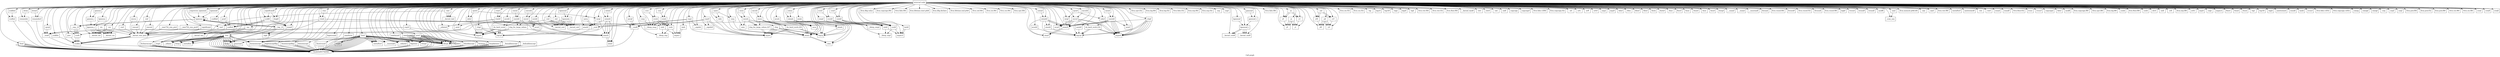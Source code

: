 digraph "Call graph" {
	label="Call graph";

	Node0x80579d530 [shape=record,label="{external node}"];
	Node0x80579d530 -> Node0x80579d5c0;
	Node0x80579d530 -> Node0x80579d680;
	Node0x80579d530 -> Node0x80579d6e0;
	Node0x80579d530 -> Node0x80579d740;
	Node0x80579d530 -> Node0x80579d7a0;
	Node0x80579d530 -> Node0x80579d8c0;
	Node0x80579d530 -> Node0x80579d920;
	Node0x80579d530 -> Node0x80579d860;
	Node0x80579d530 -> Node0x80579d980;
	Node0x80579d530 -> Node0x80579d9e0;
	Node0x80579d530 -> Node0x80579da40;
	Node0x80579d530 -> Node0x80579daa0;
	Node0x80579d530 -> Node0x80579db00;
	Node0x80579d530 -> Node0x80579db60;
	Node0x80579d530 -> Node0x80579dbc0;
	Node0x80579d530 -> Node0x80579dc20;
	Node0x80579d530 -> Node0x80579dc80;
	Node0x80579d530 -> Node0x80579dce0;
	Node0x80579d530 -> Node0x80579dda0;
	Node0x80579d530 -> Node0x80579de00;
	Node0x80579d530 -> Node0x80579dec0;
	Node0x80579d530 -> Node0x80579df20;
	Node0x80579d530 -> Node0x80579df80;
	Node0x80579d530 -> Node0x80579dfe0;
	Node0x80579d530 -> Node0x80579e040;
	Node0x80579d530 -> Node0x80579e100;
	Node0x80579d530 -> Node0x80579e1c0;
	Node0x80579d530 -> Node0x80579e220;
	Node0x80579d530 -> Node0x80579e280;
	Node0x80579d530 -> Node0x80579e3a0;
	Node0x80579d530 -> Node0x80579e400;
	Node0x80579d530 -> Node0x80579e520;
	Node0x80579d530 -> Node0x80579e580;
	Node0x80579d530 -> Node0x80579e5e0;
	Node0x80579d530 -> Node0x80579e640;
	Node0x80579d530 -> Node0x80579e6a0;
	Node0x80579d530 -> Node0x80579e760;
	Node0x80579d530 -> Node0x80579e7c0;
	Node0x80579d530 -> Node0x80579e880;
	Node0x80579d530 -> Node0x80579e8e0;
	Node0x80579d530 -> Node0x80579e940;
	Node0x80579d530 -> Node0x80579e9a0;
	Node0x80579d530 -> Node0x80579ea00;
	Node0x80579d530 -> Node0x80579ea60;
	Node0x80579d530 -> Node0x80579eac0;
	Node0x80579d530 -> Node0x80579eb20;
	Node0x80579d530 -> Node0x80579eb80;
	Node0x80579d530 -> Node0x80579ebe0;
	Node0x80579d530 -> Node0x80579ec40;
	Node0x80579d530 -> Node0x80579eca0;
	Node0x80579d530 -> Node0x80579ed00;
	Node0x80579d530 -> Node0x80579ed60;
	Node0x80579d530 -> Node0x80579edc0;
	Node0x80579d530 -> Node0x80579ee20;
	Node0x80579d530 -> Node0x80579ee80;
	Node0x80579d530 -> Node0x80579eee0;
	Node0x80579d530 -> Node0x80579e700;
	Node0x80579d530 -> Node0x8057a5000;
	Node0x80579d530 -> Node0x80579e820;
	Node0x80579d530 -> Node0x8057a5120;
	Node0x80579d530 -> Node0x8057a5180;
	Node0x80579d530 -> Node0x8057a51e0;
	Node0x80579d530 -> Node0x8057a5240;
	Node0x80579d530 -> Node0x8057a52a0;
	Node0x80579d530 -> Node0x8057a5300;
	Node0x80579d530 -> Node0x8057a5360;
	Node0x80579d530 -> Node0x8057a53c0;
	Node0x80579d530 -> Node0x8057a5420;
	Node0x80579d530 -> Node0x8057a5480;
	Node0x80579d530 -> Node0x8057a54e0;
	Node0x80579d530 -> Node0x8057a55a0;
	Node0x80579d530 -> Node0x80579d620;
	Node0x80579d530 -> Node0x8057a5600;
	Node0x80579d530 -> Node0x8057a5660;
	Node0x80579d530 -> Node0x8057a56c0;
	Node0x80579d530 -> Node0x8057a5720;
	Node0x80579d530 -> Node0x8057a5780;
	Node0x80579d530 -> Node0x8057a57e0;
	Node0x80579d530 -> Node0x8057a5840;
	Node0x80579d530 -> Node0x8057a58a0;
	Node0x80579d530 -> Node0x8057a5900;
	Node0x80579d530 -> Node0x8057a5960;
	Node0x80579d530 -> Node0x8057a59c0;
	Node0x80579d530 -> Node0x8057a5a20;
	Node0x80579d530 -> Node0x8057a5a80;
	Node0x80579d530 -> Node0x8057a5ae0;
	Node0x80579d530 -> Node0x8057a5b40;
	Node0x80579d530 -> Node0x8057a5ba0;
	Node0x80579d530 -> Node0x8057a5c00;
	Node0x80579d530 -> Node0x8057a5c60;
	Node0x80579d530 -> Node0x8057a5cc0;
	Node0x80579d530 -> Node0x8057a5d20;
	Node0x80579d530 -> Node0x80579efa0;
	Node0x80579d530 -> Node0x8057a50c0;
	Node0x80579d530 -> Node0x80579e340;
	Node0x80579d530 -> Node0x8057a5d80;
	Node0x80579d530 -> Node0x80579e4c0;
	Node0x80579d530 -> Node0x8057a5de0;
	Node0x80579d530 -> Node0x8057a5540;
	Node0x80579d530 -> Node0x8057a5e40;
	Node0x80579d530 -> Node0x80579ef40;
	Node0x80579d530 -> Node0x8057a5060;
	Node0x80579d530 -> Node0x8057a5ea0;
	Node0x80579d530 -> Node0x8057a5f00;
	Node0x80579d530 -> Node0x8057a5f60;
	Node0x80579d530 -> Node0x8057a5fc0;
	Node0x80579d530 -> Node0x80579e0a0;
	Node0x80579d530 -> Node0x80579e160;
	Node0x80579d530 -> Node0x8057a6020;
	Node0x80579d530 -> Node0x8057a6080;
	Node0x80579d530 -> Node0x8057a60e0;
	Node0x80579d530 -> Node0x8057a61a0;
	Node0x80579d530 -> Node0x8057a6200;
	Node0x80579d530 -> Node0x8057a6260;
	Node0x80579d530 -> Node0x8057a62c0;
	Node0x80579d530 -> Node0x8057a6320;
	Node0x80579d530 -> Node0x8057a6380;
	Node0x80579d530 -> Node0x8057a63e0;
	Node0x80579d530 -> Node0x8057a6440;
	Node0x80579d530 -> Node0x8057a64a0;
	Node0x80579d530 -> Node0x8057a6500;
	Node0x80579d530 -> Node0x8057a6560;
	Node0x80579d530 -> Node0x8057a65c0;
	Node0x80579d530 -> Node0x8057a6680;
	Node0x80579d530 -> Node0x8057a66e0;
	Node0x80579d530 -> Node0x8057a6740;
	Node0x80579d530 -> Node0x8057a6800;
	Node0x80579d530 -> Node0x8057a6860;
	Node0x80579d530 -> Node0x8057a68c0;
	Node0x80579d530 -> Node0x8057a6920;
	Node0x80579d530 -> Node0x8057a6980;
	Node0x80579d530 -> Node0x8057a69e0;
	Node0x80579d530 -> Node0x8057a6a40;
	Node0x80579d530 -> Node0x80579e2e0;
	Node0x80579d530 -> Node0x80579e460;
	Node0x80579d530 -> Node0x8057a6aa0;
	Node0x80579d530 -> Node0x8057a6b00;
	Node0x80579d530 -> Node0x8057a6b60;
	Node0x80579d530 -> Node0x8057a6bc0;
	Node0x80579d530 -> Node0x8057a6c20;
	Node0x80579d530 -> Node0x8057a6c80;
	Node0x80579d530 -> Node0x8057a6ce0;
	Node0x80579d530 -> Node0x8057a6d40;
	Node0x80579d530 -> Node0x8057a6da0;
	Node0x80579d530 -> Node0x8057a6fe0;
	Node0x80579d530 -> Node0x8057a7040;
	Node0x80579d530 -> Node0x8057a70a0;
	Node0x80579d530 -> Node0x8057a7100;
	Node0x80579d530 -> Node0x8057a7160;
	Node0x80579d530 -> Node0x8057a6e60;
	Node0x80579d530 -> Node0x8057a71c0;
	Node0x80579d530 -> Node0x8057a6f80;
	Node0x80579d530 -> Node0x8057a7220;
	Node0x80579d530 -> Node0x8057a7280;
	Node0x80579d530 -> Node0x8057a6e00;
	Node0x80579d530 -> Node0x8057a72e0;
	Node0x80579d530 -> Node0x8057a7340;
	Node0x80579d530 -> Node0x8057a73a0;
	Node0x80579d530 -> Node0x8057a7400;
	Node0x80579d530 -> Node0x8057a6ec0;
	Node0x80579d530 -> Node0x8057a7460;
	Node0x80579d530 -> Node0x8057a74c0;
	Node0x80579d530 -> Node0x8057a7520;
	Node0x80579d530 -> Node0x8057a7580;
	Node0x80579d530 -> Node0x8057a75e0;
	Node0x80579d530 -> Node0x8057a7640;
	Node0x80579d530 -> Node0x8057a76a0;
	Node0x80579d530 -> Node0x8057a7700;
	Node0x80579d530 -> Node0x80579dd40;
	Node0x80579d530 -> Node0x80579de60;
	Node0x80579d530 -> Node0x80579d800;
	Node0x80579d530 -> Node0x8057a7760;
	Node0x80579d530 -> Node0x8057a77c0;
	Node0x80579d530 -> Node0x8057a7820;
	Node0x80579d530 -> Node0x8057a7880;
	Node0x80579d530 -> Node0x8057a78e0;
	Node0x80579d530 -> Node0x8057a7940;
	Node0x80579d530 -> Node0x8057a79a0;
	Node0x80579d530 -> Node0x8057a7a00;
	Node0x80579d530 -> Node0x8057a7a60;
	Node0x80579d530 -> Node0x8057a7ac0;
	Node0x80579d530 -> Node0x8057a7b20;
	Node0x80579d530 -> Node0x8057a7b80;
	Node0x80579d530 -> Node0x8057a7be0;
	Node0x80579d530 -> Node0x8057a6f20;
	Node0x80579d530 -> Node0x8057a7c40;
	Node0x80579d530 -> Node0x8057a7ca0;
	Node0x80579d530 -> Node0x8057a7d00;
	Node0x80579d530 -> Node0x8057a7d60;
	Node0x80579d530 -> Node0x8057a7dc0;
	Node0x80579d530 -> Node0x8057a7e20;
	Node0x80579d530 -> Node0x8057a7e80;
	Node0x80579d530 -> Node0x8057a7ee0;
	Node0x80579d530 -> Node0x8057a7f40;
	Node0x80579d530 -> Node0x8057a7fa0;
	Node0x80579d530 -> Node0x8057be000;
	Node0x80579d530 -> Node0x8057a6620;
	Node0x80579d530 -> Node0x8057a67a0;
	Node0x80579d530 -> Node0x8057be060;
	Node0x80579d530 -> Node0x8057be0c0;
	Node0x80579d530 -> Node0x8057be120;
	Node0x80579d530 -> Node0x8057be180;
	Node0x80579d530 -> Node0x8057be1e0;
	Node0x80579d530 -> Node0x8057be240;
	Node0x80579d530 -> Node0x8057be2a0;
	Node0x80579d530 -> Node0x8057be300;
	Node0x80579d530 -> Node0x8057be360;
	Node0x80579d530 -> Node0x8057be3c0;
	Node0x80579d530 -> Node0x8057be420;
	Node0x80579d530 -> Node0x8057be480;
	Node0x80579d530 -> Node0x8057be4e0;
	Node0x80579d530 -> Node0x8057be540;
	Node0x80579d530 -> Node0x8057be5a0;
	Node0x80579d530 -> Node0x8057be600;
	Node0x80579d530 -> Node0x8057be660;
	Node0x80579d530 -> Node0x8057be6c0;
	Node0x80579d530 -> Node0x8057be720;
	Node0x80579d530 -> Node0x8057be780;
	Node0x80579d530 -> Node0x8057be7e0;
	Node0x80579d530 -> Node0x8057be840;
	Node0x80579d530 -> Node0x8057be8a0;
	Node0x80579d530 -> Node0x8057be900;
	Node0x80579d530 -> Node0x8057beae0;
	Node0x80579d530 -> Node0x8057beba0;
	Node0x80579d530 -> Node0x8057bec00;
	Node0x80579d530 -> Node0x8057bec60;
	Node0x80579d530 -> Node0x8057becc0;
	Node0x80579d530 -> Node0x8057bed80;
	Node0x80579d530 -> Node0x8057bede0;
	Node0x80579d530 -> Node0x8057bef00;
	Node0x80579d530 -> Node0x8057bef60;
	Node0x80579d530 -> Node0x8057bed20;
	Node0x80579d530 -> Node0x8057bea20;
	Node0x80579d530 -> Node0x8057a6140;
	Node0x80579d530 -> Node0x8057bee40;
	Node0x80579d530 -> Node0x8057befc0;
	Node0x80579d530 -> Node0x8057bea80;
	Node0x80579d530 -> Node0x8057bf020;
	Node0x80579d530 -> Node0x8057bf080;
	Node0x80579d530 -> Node0x8057bf1a0;
	Node0x80579d530 -> Node0x8057bf2c0;
	Node0x80579d530 -> Node0x8057bf260;
	Node0x80579d530 -> Node0x8057bf320;
	Node0x80579d530 -> Node0x8057bf140;
	Node0x80579d530 -> Node0x8057bf0e0;
	Node0x80579d530 -> Node0x8057bf380;
	Node0x80579d530 -> Node0x8057bf3e0;
	Node0x80579d530 -> Node0x8057beea0;
	Node0x80579d530 -> Node0x8057bf440;
	Node0x80579d530 -> Node0x8057bf4a0;
	Node0x80579d530 -> Node0x8057bf500;
	Node0x80579d530 -> Node0x8057bf560;
	Node0x80579d530 -> Node0x8057bf5c0;
	Node0x80579d530 -> Node0x8057bf620;
	Node0x80579d530 -> Node0x8057bf680;
	Node0x80579d530 -> Node0x8057bf6e0;
	Node0x80579d530 -> Node0x8057bf740;
	Node0x80579d530 -> Node0x8057bf7a0;
	Node0x80579d530 -> Node0x8057bf800;
	Node0x80579d530 -> Node0x8057bf860;
	Node0x80579d530 -> Node0x8057bf8c0;
	Node0x80579d530 -> Node0x8057bf920;
	Node0x80579d530 -> Node0x8057bf980;
	Node0x80579d530 -> Node0x8057bfa40;
	Node0x80579d530 -> Node0x8057bfaa0;
	Node0x80579d530 -> Node0x8057bf200;
	Node0x80579d530 -> Node0x8057beb40;
	Node0x80579d530 -> Node0x8057bfb00;
	Node0x80579d530 -> Node0x8057bfb60;
	Node0x80579d530 -> Node0x8057bfbc0;
	Node0x80579d530 -> Node0x8057bfc20;
	Node0x80579d530 -> Node0x8057bf9e0;
	Node0x80579d530 -> Node0x8057bfc80;
	Node0x80579d530 -> Node0x8057bfce0;
	Node0x80579d530 -> Node0x8057bfd40;
	Node0x80579d530 -> Node0x8057bfda0;
	Node0x80579d530 -> Node0x8057bfe00;
	Node0x80579d530 -> Node0x8057bfe60;
	Node0x80579d530 -> Node0x8057bfec0;
	Node0x80579d530 -> Node0x8057bff20;
	Node0x80579d530 -> Node0x8057bff80;
	Node0x80579d530 -> Node0x8057c00a0;
	Node0x80579d530 -> Node0x8057c0100;
	Node0x80579d530 -> Node0x8057c0160;
	Node0x80579d530 -> Node0x8057c01c0;
	Node0x80579d530 -> Node0x8057c0220;
	Node0x80579d530 -> Node0x8057c0280;
	Node0x80579d530 -> Node0x8057c0340;
	Node0x80579d530 -> Node0x8057c03a0;
	Node0x80579d530 -> Node0x8057c0400;
	Node0x80579d530 -> Node0x8057c0460;
	Node0x80579d530 -> Node0x8057c04c0;
	Node0x80579d530 -> Node0x8057c0520;
	Node0x80579d530 -> Node0x8057c0580;
	Node0x80579d530 -> Node0x8057c05e0;
	Node0x80579d530 -> Node0x8057c0640;
	Node0x80579d530 -> Node0x8057c06a0;
	Node0x80579d530 -> Node0x8057c0700;
	Node0x80579d530 -> Node0x8057c0760;
	Node0x80579d530 -> Node0x8057c07c0;
	Node0x80579d530 -> Node0x8057c0820;
	Node0x80579d530 -> Node0x8057c0880;
	Node0x80579d530 -> Node0x8057c08e0;
	Node0x80579d530 -> Node0x8057c0940;
	Node0x80579d530 -> Node0x8057c09a0;
	Node0x80579d530 -> Node0x8057c0a00;
	Node0x80579d530 -> Node0x8057c0a60;
	Node0x80579d530 -> Node0x8057c0ac0;
	Node0x80579d530 -> Node0x8057c0b20;
	Node0x80579d530 -> Node0x8057c0b80;
	Node0x80579d530 -> Node0x8057c0be0;
	Node0x80579d530 -> Node0x8057c0c40;
	Node0x80579d530 -> Node0x8057c0ca0;
	Node0x80579d530 -> Node0x8057c0d00;
	Node0x80579d530 -> Node0x8057c0d60;
	Node0x80579d530 -> Node0x8057c0dc0;
	Node0x80579d530 -> Node0x8057c0e20;
	Node0x80579d530 -> Node0x8057c0e80;
	Node0x80579d530 -> Node0x8057c0ee0;
	Node0x80579d530 -> Node0x8057c0f40;
	Node0x80579d530 -> Node0x8057c0fa0;
	Node0x80579d530 -> Node0x805012000;
	Node0x80579d530 -> Node0x805012060;
	Node0x80579d530 -> Node0x8050120c0;
	Node0x80579d530 -> Node0x805012120;
	Node0x80579d530 -> Node0x805012180;
	Node0x80579d530 -> Node0x8050121e0;
	Node0x80579d5c0 [shape=record,label="{__exp__D}"];
	Node0x80579d5c0 -> Node0x80579d620;
	Node0x80579d5c0 -> Node0x80579d620;
	Node0x80579d5c0 -> Node0x80579d620;
	Node0x80579d680 [shape=record,label="{llvm.dbg.value}"];
	Node0x80579d6e0 [shape=record,label="{llvm.copysign.f64}"];
	Node0x80579d740 [shape=record,label="{llvm.fabs.f64}"];
	Node0x80579d7a0 [shape=record,label="{__log__D}"];
	Node0x80579d7a0 -> Node0x80579d800;
	Node0x80579d7a0 -> Node0x80579d860;
	Node0x80579d7a0 -> Node0x80579d800;
	Node0x80579d7a0 -> Node0x80579d860;
	Node0x80579d8c0 [shape=record,label="{llvm.lifetime.start.p0i8}"];
	Node0x80579d920 [shape=record,label="{llvm.dbg.declare}"];
	Node0x80579d860 [shape=record,label="{ldexp}"];
	Node0x80579d860 -> Node0x80579d560;
	Node0x80579d980 [shape=record,label="{llvm.lifetime.end.p0i8}"];
	Node0x80579d9e0 [shape=record,label="{tgamma}"];
	Node0x80579d9e0 -> Node0x80579d7a0;
	Node0x80579d9e0 -> Node0x80579d5c0;
	Node0x80579d9e0 -> Node0x80579d7a0;
	Node0x80579d9e0 -> Node0x80579d7a0;
	Node0x80579d9e0 -> Node0x80579d5c0;
	Node0x80579d9e0 -> Node0x80579d9e0;
	Node0x80579d9e0 -> Node0x80579d9e0;
	Node0x80579da40 [shape=record,label="{llvm.ceil.f64}"];
	Node0x80579daa0 [shape=record,label="{llvm.sin.f64}"];
	Node0x80579db00 [shape=record,label="{llvm.cos.f64}"];
	Node0x80579db60 [shape=record,label="{acos}"];
	Node0x80579dbc0 [shape=record,label="{llvm.sqrt.f64}"];
	Node0x80579dc20 [shape=record,label="{acosf}"];
	Node0x80579dc80 [shape=record,label="{llvm.sqrt.f32}"];
	Node0x80579dce0 [shape=record,label="{acosh}"];
	Node0x80579dce0 -> Node0x80579dd40;
	Node0x80579dda0 [shape=record,label="{llvm.log.f64}"];
	Node0x80579de00 [shape=record,label="{acoshf}"];
	Node0x80579de00 -> Node0x80579de60;
	Node0x80579dec0 [shape=record,label="{llvm.log.f32}"];
	Node0x80579df20 [shape=record,label="{asin}"];
	Node0x80579df80 [shape=record,label="{asinf}"];
	Node0x80579e640 [shape=record,label="{gamma}"];
	Node0x80579e640 -> Node0x80579e6a0;
	Node0x80579dfe0 [shape=record,label="{llvm.fabs.f32}"];
	Node0x80579e040 [shape=record,label="{atan2}"];
	Node0x80579e040 -> Node0x80579e0a0;
	Node0x80579e040 -> Node0x80579e0a0;
	Node0x80579e100 [shape=record,label="{atan2f}"];
	Node0x80579e100 -> Node0x80579e160;
	Node0x80579e100 -> Node0x80579e160;
	Node0x80579e1c0 [shape=record,label="{atanh}"];
	Node0x80579e1c0 -> Node0x80579dd40;
	Node0x80579e220 [shape=record,label="{atanhf}"];
	Node0x80579e220 -> Node0x80579de60;
	Node0x80579e280 [shape=record,label="{cosh}"];
	Node0x80579e280 -> Node0x80579e2e0;
	Node0x80579e280 -> Node0x80579e340;
	Node0x80579e3a0 [shape=record,label="{llvm.exp.f64}"];
	Node0x80579e400 [shape=record,label="{coshf}"];
	Node0x80579e400 -> Node0x80579e460;
	Node0x80579e400 -> Node0x80579e4c0;
	Node0x80579e520 [shape=record,label="{llvm.exp.f32}"];
	Node0x80579e580 [shape=record,label="{exp}"];
	Node0x80579e5e0 [shape=record,label="{expf}"];
	Node0x80579e6a0 [shape=record,label="{gamma_r}"];
	Node0x80579e6a0 -> Node0x80579e700;
	Node0x80579e760 [shape=record,label="{gammaf}"];
	Node0x80579e760 -> Node0x80579e7c0;
	Node0x80579e7c0 [shape=record,label="{gammaf_r}"];
	Node0x80579e7c0 -> Node0x80579e820;
	Node0x80579e880 [shape=record,label="{hypot}"];
	Node0x80579e8e0 [shape=record,label="{llvm.fabs.f80}"];
	Node0x80579e940 [shape=record,label="{hypotf}"];
	Node0x80579e9a0 [shape=record,label="{j0}"];
	Node0x80579ea00 [shape=record,label="{y0}"];
	Node0x80579ea00 -> Node0x80579e9a0;
	Node0x80579ea60 [shape=record,label="{j0f}"];
	Node0x80579eac0 [shape=record,label="{llvm.sin.f32}"];
	Node0x80579eb20 [shape=record,label="{llvm.cos.f32}"];
	Node0x80579eb80 [shape=record,label="{y0f}"];
	Node0x80579eb80 -> Node0x80579ea60;
	Node0x80579ebe0 [shape=record,label="{j1}"];
	Node0x80579ec40 [shape=record,label="{y1}"];
	Node0x80579ec40 -> Node0x80579ebe0;
	Node0x80579eca0 [shape=record,label="{j1f}"];
	Node0x80579ed00 [shape=record,label="{y1f}"];
	Node0x80579ed00 -> Node0x80579eca0;
	Node0x80579ed60 [shape=record,label="{jn}"];
	Node0x80579ed60 -> Node0x80579e9a0;
	Node0x80579ed60 -> Node0x80579ebe0;
	Node0x80579ed60 -> Node0x80579e9a0;
	Node0x80579ed60 -> Node0x80579ebe0;
	Node0x80579ed60 -> Node0x80579e9a0;
	Node0x80579ed60 -> Node0x80579ebe0;
	Node0x80579edc0 [shape=record,label="{yn}"];
	Node0x80579edc0 -> Node0x80579ea00;
	Node0x80579edc0 -> Node0x80579ec40;
	Node0x80579edc0 -> Node0x80579ea00;
	Node0x80579edc0 -> Node0x80579ec40;
	Node0x80579ee20 [shape=record,label="{jnf}"];
	Node0x80579ee20 -> Node0x80579ea60;
	Node0x80579ee20 -> Node0x80579eca0;
	Node0x80579ee20 -> Node0x80579ea60;
	Node0x80579ee20 -> Node0x80579eca0;
	Node0x80579ee20 -> Node0x80579ea60;
	Node0x80579ee20 -> Node0x80579eca0;
	Node0x80579ee80 [shape=record,label="{ynf}"];
	Node0x80579ee80 -> Node0x80579eb80;
	Node0x80579ee80 -> Node0x80579ed00;
	Node0x80579ee80 -> Node0x80579eb80;
	Node0x80579ee80 -> Node0x80579ed00;
	Node0x80579eee0 [shape=record,label="{lgamma}"];
	Node0x80579eee0 -> Node0x80579e700;
	Node0x80579e700 [shape=record,label="{lgamma_r}"];
	Node0x80579e700 -> Node0x80579ef40;
	Node0x80579e700 -> Node0x80579efa0;
	Node0x80579e700 -> Node0x80579ef40;
	Node0x80579e700 -> Node0x80579efa0;
	Node0x80579e700 -> Node0x80579ef40;
	Node0x8057a5000 [shape=record,label="{lgammaf}"];
	Node0x8057a5000 -> Node0x80579e820;
	Node0x80579e820 [shape=record,label="{lgammaf_r}"];
	Node0x80579e820 -> Node0x8057a5060;
	Node0x80579e820 -> Node0x8057a50c0;
	Node0x80579e820 -> Node0x8057a5060;
	Node0x80579e820 -> Node0x8057a50c0;
	Node0x80579e820 -> Node0x8057a5060;
	Node0x8057a5120 [shape=record,label="{log}"];
	Node0x8057a5180 [shape=record,label="{log10}"];
	Node0x8057a51e0 [shape=record,label="{log10f}"];
	Node0x8057a5240 [shape=record,label="{log2}"];
	Node0x8057a52a0 [shape=record,label="{log2f}"];
	Node0x8057a5300 [shape=record,label="{logf}"];
	Node0x8057a5360 [shape=record,label="{pow}"];
	Node0x8057a5360 -> Node0x8057a53c0;
	Node0x8057a53c0 [shape=record,label="{scalbn}"];
	Node0x8057a53c0 -> Node0x80579d560;
	Node0x8057a5420 [shape=record,label="{powf}"];
	Node0x8057a5420 -> Node0x8057a5480;
	Node0x8057a5480 [shape=record,label="{scalbnf}"];
	Node0x8057a5480 -> Node0x80579d560;
	Node0x8057a54e0 [shape=record,label="{__ieee754_rem_pio2}"];
	Node0x8057a54e0 -> Node0x8057a5540;
	Node0x8057a55a0 [shape=record,label="{__ieee754_rem_pio2f}"];
	Node0x8057a55a0 -> Node0x8057a5540;
	Node0x80579d620 [shape=record,label="{scalb}"];
	Node0x80579d620 -> Node0x8057a53c0;
	Node0x80579d620 -> Node0x8057a53c0;
	Node0x80579d620 -> Node0x8057a53c0;
	Node0x8057a5600 [shape=record,label="{llvm.rint.f64}"];
	Node0x8057a5660 [shape=record,label="{scalbf}"];
	Node0x8057a5660 -> Node0x8057a56c0;
	Node0x8057a5660 -> Node0x8057a56c0;
	Node0x8057a5660 -> Node0x8057a5480;
	Node0x8057a5660 -> Node0x8057a5480;
	Node0x8057a5660 -> Node0x8057a5480;
	Node0x8057a56c0 [shape=record,label="{isnanf}"];
	Node0x8057a56c0 -> Node0x80579d560;
	Node0x8057a5720 [shape=record,label="{llvm.rint.f32}"];
	Node0x8057a5780 [shape=record,label="{sinh}"];
	Node0x8057a5780 -> Node0x80579e2e0;
	Node0x8057a5780 -> Node0x80579e340;
	Node0x8057a57e0 [shape=record,label="{sinhf}"];
	Node0x8057a57e0 -> Node0x80579e460;
	Node0x8057a57e0 -> Node0x80579e4c0;
	Node0x8057a5840 [shape=record,label="{feclearexcept}"];
	Node0x8057a5840 -> Node0x80579d560;
	Node0x8057a5840 -> Node0x80579d560;
	Node0x8057a5840 -> Node0x80579d560;
	Node0x8057a5840 -> Node0x80579d560;
	Node0x8057a5840 -> Node0x80579d560;
	Node0x8057a58a0 [shape=record,label="{fegetexceptflag}"];
	Node0x8057a58a0 -> Node0x80579d560;
	Node0x8057a58a0 -> Node0x80579d560;
	Node0x8057a5900 [shape=record,label="{fesetexceptflag}"];
	Node0x8057a5900 -> Node0x80579d560;
	Node0x8057a5900 -> Node0x80579d560;
	Node0x8057a5900 -> Node0x80579d560;
	Node0x8057a5900 -> Node0x80579d560;
	Node0x8057a5960 [shape=record,label="{feraiseexcept}"];
	Node0x8057a5960 -> Node0x80579d560;
	Node0x8057a5960 -> Node0x80579d560;
	Node0x8057a5960 -> Node0x80579d560;
	Node0x8057a5960 -> Node0x80579d560;
	Node0x8057a5960 -> Node0x80579d560;
	Node0x8057a59c0 [shape=record,label="{fetestexcept}"];
	Node0x8057a59c0 -> Node0x80579d560;
	Node0x8057a59c0 -> Node0x80579d560;
	Node0x8057a5a20 [shape=record,label="{fegetround}"];
	Node0x8057a5a20 -> Node0x80579d560;
	Node0x8057a5a80 [shape=record,label="{fesetround}"];
	Node0x8057a5a80 -> Node0x80579d560;
	Node0x8057a5a80 -> Node0x80579d560;
	Node0x8057a5a80 -> Node0x80579d560;
	Node0x8057a5a80 -> Node0x80579d560;
	Node0x8057a5ae0 [shape=record,label="{fegetenv}"];
	Node0x8057a5ae0 -> Node0x80579d560;
	Node0x8057a5ae0 -> Node0x80579d560;
	Node0x8057a5ae0 -> Node0x80579d560;
	Node0x8057a5b40 [shape=record,label="{feholdexcept}"];
	Node0x8057a5b40 -> Node0x80579d560;
	Node0x8057a5b40 -> Node0x80579d560;
	Node0x8057a5b40 -> Node0x80579d560;
	Node0x8057a5b40 -> Node0x80579d560;
	Node0x8057a5ba0 [shape=record,label="{fesetenv}"];
	Node0x8057a5ba0 -> Node0x80579d560;
	Node0x8057a5ba0 -> Node0x80579d560;
	Node0x8057a5c00 [shape=record,label="{feupdateenv}"];
	Node0x8057a5c00 -> Node0x80579d560;
	Node0x8057a5c00 -> Node0x80579d560;
	Node0x8057a5c00 -> Node0x80579d560;
	Node0x8057a5c00 -> Node0x80579d560;
	Node0x8057a5c00 -> Node0x80579d560;
	Node0x8057a5c00 -> Node0x80579d560;
	Node0x8057a5c00 -> Node0x80579d560;
	Node0x8057a5c00 -> Node0x80579d560;
	Node0x8057a5c00 -> Node0x80579d560;
	Node0x8057a5c60 [shape=record,label="{__feenableexcept}"];
	Node0x8057a5c60 -> Node0x80579d560;
	Node0x8057a5c60 -> Node0x80579d560;
	Node0x8057a5c60 -> Node0x80579d560;
	Node0x8057a5c60 -> Node0x80579d560;
	Node0x8057a5cc0 [shape=record,label="{__fedisableexcept}"];
	Node0x8057a5cc0 -> Node0x80579d560;
	Node0x8057a5cc0 -> Node0x80579d560;
	Node0x8057a5cc0 -> Node0x80579d560;
	Node0x8057a5cc0 -> Node0x80579d560;
	Node0x8057a5d20 [shape=record,label="{imprecise_tgammal}"];
	Node0x8057a5d20 -> Node0x80579d9e0;
	Node0x80579efa0 [shape=record,label="{__kernel_cos}"];
	Node0x8057a50c0 [shape=record,label="{__kernel_cosdf}"];
	Node0x80579e340 [shape=record,label="{__ldexp_exp}"];
	Node0x8057a5d80 [shape=record,label="{__ldexp_cexp}"];
	Node0x80579e4c0 [shape=record,label="{__ldexp_expf}"];
	Node0x8057a5de0 [shape=record,label="{__ldexp_cexpf}"];
	Node0x8057a5540 [shape=record,label="{__kernel_rem_pio2}"];
	Node0x8057a5540 -> Node0x8057a53c0;
	Node0x8057a5540 -> Node0x8057a53c0;
	Node0x8057a5540 -> Node0x8057a53c0;
	Node0x8057a5540 -> Node0x8057a53c0;
	Node0x8057a5e40 [shape=record,label="{llvm.floor.f64}"];
	Node0x80579ef40 [shape=record,label="{__kernel_sin}"];
	Node0x8057a5060 [shape=record,label="{__kernel_sindf}"];
	Node0x8057a5ea0 [shape=record,label="{__kernel_tan}"];
	Node0x8057a5f00 [shape=record,label="{__kernel_tandf}"];
	Node0x8057a5f60 [shape=record,label="{asinh}"];
	Node0x8057a5f60 -> Node0x80579dd40;
	Node0x8057a5fc0 [shape=record,label="{asinhf}"];
	Node0x8057a5fc0 -> Node0x80579de60;
	Node0x80579e0a0 [shape=record,label="{atan}"];
	Node0x80579e160 [shape=record,label="{atanf}"];
	Node0x8057a6020 [shape=record,label="{carg}"];
	Node0x8057a6020 -> Node0x80579e040;
	Node0x8057a6080 [shape=record,label="{cargf}"];
	Node0x8057a6080 -> Node0x80579e100;
	Node0x8057a60e0 [shape=record,label="{cargl}"];
	Node0x8057a60e0 -> Node0x8057a6140;
	Node0x8057a61a0 [shape=record,label="{cbrt}"];
	Node0x8057a6200 [shape=record,label="{cbrtf}"];
	Node0x8057a6260 [shape=record,label="{ceil}"];
	Node0x8057a62c0 [shape=record,label="{ceilf}"];
	Node0x8057a6320 [shape=record,label="{clog}"];
	Node0x8057a6320 -> Node0x80579e040;
	Node0x8057a6320 -> Node0x80579e880;
	Node0x8057a6320 -> Node0x80579dd40;
	Node0x8057a6320 -> Node0x80579e880;
	Node0x8057a6320 -> Node0x80579e880;
	Node0x8057a6320 -> Node0x80579e880;
	Node0x8057a6320 -> Node0x80579e880;
	Node0x8057a6320 -> Node0x80579dd40;
	Node0x8057a6380 [shape=record,label="{clogf}"];
	Node0x8057a6380 -> Node0x80579e100;
	Node0x8057a6380 -> Node0x80579e940;
	Node0x8057a6380 -> Node0x80579de60;
	Node0x8057a6380 -> Node0x80579e940;
	Node0x8057a6380 -> Node0x80579e940;
	Node0x8057a6380 -> Node0x80579e940;
	Node0x8057a6380 -> Node0x80579e940;
	Node0x8057a6380 -> Node0x80579de60;
	Node0x8057a63e0 [shape=record,label="{copysign}"];
	Node0x8057a6440 [shape=record,label="{copysignf}"];
	Node0x8057a64a0 [shape=record,label="{cos}"];
	Node0x8057a64a0 -> Node0x80579efa0;
	Node0x8057a64a0 -> Node0x8057a5540;
	Node0x8057a64a0 -> Node0x80579efa0;
	Node0x8057a64a0 -> Node0x80579ef40;
	Node0x8057a64a0 -> Node0x80579efa0;
	Node0x8057a64a0 -> Node0x80579ef40;
	Node0x8057a6500 [shape=record,label="{cosf}"];
	Node0x8057a6500 -> Node0x8057a5540;
	Node0x8057a6560 [shape=record,label="{csqrt}"];
	Node0x8057a6560 -> Node0x8057a65c0;
	Node0x8057a6560 -> Node0x8057a65c0;
	Node0x8057a6560 -> Node0x8057a6620;
	Node0x8057a6560 -> Node0x80579e880;
	Node0x8057a65c0 [shape=record,label="{__isinf}"];
	Node0x8057a65c0 -> Node0x80579d560;
	Node0x8057a6680 [shape=record,label="{llvm.fabs.v2f64}"];
	Node0x8057a66e0 [shape=record,label="{csqrtf}"];
	Node0x8057a66e0 -> Node0x8057a6740;
	Node0x8057a66e0 -> Node0x8057a6740;
	Node0x8057a66e0 -> Node0x8057a67a0;
	Node0x8057a66e0 -> Node0x80579e880;
	Node0x8057a66e0 -> Node0x80579e880;
	Node0x8057a6740 [shape=record,label="{__isinff}"];
	Node0x8057a6740 -> Node0x80579d560;
	Node0x8057a6800 [shape=record,label="{llvm.copysign.f32}"];
	Node0x8057a6860 [shape=record,label="{erf}"];
	Node0x8057a68c0 [shape=record,label="{erfc}"];
	Node0x8057a6920 [shape=record,label="{erff}"];
	Node0x8057a6980 [shape=record,label="{erfcf}"];
	Node0x8057a69e0 [shape=record,label="{exp2}"];
	Node0x8057a6a40 [shape=record,label="{exp2f}"];
	Node0x80579e2e0 [shape=record,label="{expm1}"];
	Node0x80579e460 [shape=record,label="{expm1f}"];
	Node0x8057a6aa0 [shape=record,label="{fabsf}"];
	Node0x8057a6b00 [shape=record,label="{fdim}"];
	Node0x8057a6b60 [shape=record,label="{fdimf}"];
	Node0x8057a6bc0 [shape=record,label="{fdiml}"];
	Node0x8057a6c20 [shape=record,label="{finite}"];
	Node0x8057a6c80 [shape=record,label="{finitef}"];
	Node0x8057a6ce0 [shape=record,label="{floor}"];
	Node0x8057a6d40 [shape=record,label="{floorf}"];
	Node0x8057a6da0 [shape=record,label="{fma}"];
	Node0x8057a6da0 -> Node0x8057a6e00;
	Node0x8057a6da0 -> Node0x8057a6e00;
	Node0x8057a6da0 -> Node0x8057a6e00;
	Node0x8057a6da0 -> Node0x8057a6e60;
	Node0x8057a6da0 -> Node0x8057a6e60;
	Node0x8057a6da0 -> Node0x8057a6e60;
	Node0x8057a6da0 -> Node0x80579d560;
	Node0x8057a6da0 -> Node0x8057a5960;
	Node0x8057a6da0 -> Node0x8057a6ec0;
	Node0x8057a6da0 -> Node0x8057a5960;
	Node0x8057a6da0 -> Node0x8057a6f20;
	Node0x8057a6da0 -> Node0x8057a6f20;
	Node0x8057a6da0 -> Node0x8057a6f20;
	Node0x8057a6da0 -> Node0x80579d860;
	Node0x8057a6da0 -> Node0x80579d560;
	Node0x8057a6da0 -> Node0x80579d560;
	Node0x8057a6da0 -> Node0x80579d560;
	Node0x8057a6da0 -> Node0x80579d560;
	Node0x8057a6da0 -> Node0x80579d560;
	Node0x8057a6da0 -> Node0x80579d560;
	Node0x8057a6da0 -> Node0x80579d560;
	Node0x8057a6da0 -> Node0x80579d560;
	Node0x8057a6da0 -> Node0x80579d860;
	Node0x8057a6da0 -> Node0x80579d560;
	Node0x8057a6da0 -> Node0x80579d560;
	Node0x8057a6da0 -> Node0x80579d560;
	Node0x8057a6da0 -> Node0x80579d560;
	Node0x8057a6da0 -> Node0x80579d860;
	Node0x8057a6da0 -> Node0x8057a6f80;
	Node0x8057a6da0 -> Node0x80579d860;
	Node0x8057a6da0 -> Node0x80579d860;
	Node0x8057a6fe0 [shape=record,label="{fmaf}"];
	Node0x8057a6fe0 -> Node0x80579d560;
	Node0x8057a6fe0 -> Node0x80579d560;
	Node0x8057a6fe0 -> Node0x80579d560;
	Node0x8057a6fe0 -> Node0x80579d560;
	Node0x8057a6fe0 -> Node0x80579d560;
	Node0x8057a6fe0 -> Node0x80579d560;
	Node0x8057a6fe0 -> Node0x80579d560;
	Node0x8057a6fe0 -> Node0x80579d560;
	Node0x8057a6fe0 -> Node0x80579d560;
	Node0x8057a7040 [shape=record,label="{fmax}"];
	Node0x8057a70a0 [shape=record,label="{fmaxf}"];
	Node0x8057a7100 [shape=record,label="{fmin}"];
	Node0x8057a7160 [shape=record,label="{fminf}"];
	Node0x8057a6e60 [shape=record,label="{frexp}"];
	Node0x8057a71c0 [shape=record,label="{frexpf}"];
	Node0x8057a6f80 [shape=record,label="{ilogb}"];
	Node0x8057a7220 [shape=record,label="{ilogbf}"];
	Node0x8057a7280 [shape=record,label="{ilogbl}"];
	Node0x8057a6e00 [shape=record,label="{__isfinite}"];
	Node0x8057a72e0 [shape=record,label="{__isfinitef}"];
	Node0x8057a7340 [shape=record,label="{__isfinitel}"];
	Node0x8057a73a0 [shape=record,label="{__isnanf}"];
	Node0x8057a7400 [shape=record,label="{__isnanl}"];
	Node0x8057a6ec0 [shape=record,label="{__isnormal}"];
	Node0x8057a7460 [shape=record,label="{__isnormalf}"];
	Node0x8057a74c0 [shape=record,label="{__isnormall}"];
	Node0x8057a7520 [shape=record,label="{llround}"];
	Node0x8057a7580 [shape=record,label="{llvm.round.f64}"];
	Node0x8057a75e0 [shape=record,label="{llroundf}"];
	Node0x8057a7640 [shape=record,label="{llvm.round.f32}"];
	Node0x8057a76a0 [shape=record,label="{llroundl}"];
	Node0x8057a7700 [shape=record,label="{llvm.round.f80}"];
	Node0x80579dd40 [shape=record,label="{log1p}"];
	Node0x80579de60 [shape=record,label="{log1pf}"];
	Node0x80579d800 [shape=record,label="{logb}"];
	Node0x8057a7760 [shape=record,label="{logbf}"];
	Node0x8057a77c0 [shape=record,label="{lround}"];
	Node0x8057a7820 [shape=record,label="{lroundf}"];
	Node0x8057a7880 [shape=record,label="{lroundl}"];
	Node0x8057a78e0 [shape=record,label="{modff}"];
	Node0x8057a7940 [shape=record,label="{_scan_nan}"];
	Node0x8057a79a0 [shape=record,label="{llvm.memset.p0i8.i64}"];
	Node0x8057a7a00 [shape=record,label="{nan}"];
	Node0x8057a7a60 [shape=record,label="{nanf}"];
	Node0x8057a7ac0 [shape=record,label="{nearbyint}"];
	Node0x8057a7ac0 -> Node0x8057a5ae0;
	Node0x8057a7ac0 -> Node0x80579d560;
	Node0x8057a7ac0 -> Node0x80579d560;
	Node0x8057a7b20 [shape=record,label="{nearbyintf}"];
	Node0x8057a7b20 -> Node0x8057a5ae0;
	Node0x8057a7b20 -> Node0x80579d560;
	Node0x8057a7b20 -> Node0x80579d560;
	Node0x8057a7b80 [shape=record,label="{nearbyintl}"];
	Node0x8057a7b80 -> Node0x8057a5ae0;
	Node0x8057a7b80 -> Node0x80579d560;
	Node0x8057a7b80 -> Node0x80579d560;
	Node0x8057a7be0 [shape=record,label="{llvm.rint.f80}"];
	Node0x8057a6f20 [shape=record,label="{nextafter}"];
	Node0x8057a7c40 [shape=record,label="{nextafterf}"];
	Node0x8057a7ca0 [shape=record,label="{nexttowardf}"];
	Node0x8057a7d00 [shape=record,label="{rint}"];
	Node0x8057a7d60 [shape=record,label="{rintf}"];
	Node0x8057a7dc0 [shape=record,label="{round}"];
	Node0x8057a7e20 [shape=record,label="{roundf}"];
	Node0x8057a7e80 [shape=record,label="{llvm.floor.f32}"];
	Node0x8057a7ee0 [shape=record,label="{scalbln}"];
	Node0x8057a7ee0 -> Node0x8057a53c0;
	Node0x8057a7f40 [shape=record,label="{scalblnf}"];
	Node0x8057a7f40 -> Node0x8057a5480;
	Node0x8057a7fa0 [shape=record,label="{scalblnl}"];
	Node0x8057a7fa0 -> Node0x8057be000;
	Node0x8057be000 [shape=record,label="{scalbnl}"];
	Node0x8057be000 -> Node0x80579d560;
	Node0x8057a6620 [shape=record,label="{__signbit}"];
	Node0x8057a67a0 [shape=record,label="{__signbitf}"];
	Node0x8057be060 [shape=record,label="{__signbitl}"];
	Node0x8057be0c0 [shape=record,label="{significand}"];
	Node0x8057be0c0 -> Node0x8057a6f80;
	Node0x8057be0c0 -> Node0x80579d620;
	Node0x8057be120 [shape=record,label="{significandf}"];
	Node0x8057be120 -> Node0x8057a7220;
	Node0x8057be120 -> Node0x8057a5660;
	Node0x8057be180 [shape=record,label="{sin}"];
	Node0x8057be180 -> Node0x80579ef40;
	Node0x8057be180 -> Node0x8057a5540;
	Node0x8057be180 -> Node0x80579ef40;
	Node0x8057be180 -> Node0x80579efa0;
	Node0x8057be180 -> Node0x80579ef40;
	Node0x8057be180 -> Node0x80579efa0;
	Node0x8057be1e0 [shape=record,label="{sincos}"];
	Node0x8057be1e0 -> Node0x8057a5540;
	Node0x8057be240 [shape=record,label="{sincosf}"];
	Node0x8057be240 -> Node0x8057a5540;
	Node0x8057be2a0 [shape=record,label="{sinf}"];
	Node0x8057be2a0 -> Node0x8057a5540;
	Node0x8057be300 [shape=record,label="{tan}"];
	Node0x8057be300 -> Node0x8057a5ea0;
	Node0x8057be300 -> Node0x8057a5540;
	Node0x8057be300 -> Node0x8057a5ea0;
	Node0x8057be360 [shape=record,label="{tanf}"];
	Node0x8057be360 -> Node0x8057a5540;
	Node0x8057be3c0 [shape=record,label="{tanh}"];
	Node0x8057be3c0 -> Node0x80579e2e0;
	Node0x8057be3c0 -> Node0x80579e2e0;
	Node0x8057be420 [shape=record,label="{tanhf}"];
	Node0x8057be420 -> Node0x80579e460;
	Node0x8057be420 -> Node0x80579e460;
	Node0x8057be480 [shape=record,label="{tgammaf}"];
	Node0x8057be480 -> Node0x80579d9e0;
	Node0x8057be4e0 [shape=record,label="{trunc}"];
	Node0x8057be540 [shape=record,label="{truncf}"];
	Node0x8057be5a0 [shape=record,label="{cabs}"];
	Node0x8057be5a0 -> Node0x80579e880;
	Node0x8057be600 [shape=record,label="{cabsf}"];
	Node0x8057be600 -> Node0x80579e940;
	Node0x8057be660 [shape=record,label="{drem}"];
	Node0x8057be660 -> Node0x8057be6c0;
	Node0x8057be6c0 [shape=record,label="{remainder}"];
	Node0x8057be6c0 -> Node0x80579d560;
	Node0x8057be720 [shape=record,label="{dremf}"];
	Node0x8057be720 -> Node0x8057be780;
	Node0x8057be780 [shape=record,label="{remainderf}"];
	Node0x8057be780 -> Node0x80579d560;
	Node0x8057be7e0 [shape=record,label="{copysignl}"];
	Node0x8057be840 [shape=record,label="{fabsl}"];
	Node0x8057be8a0 [shape=record,label="{modfl}"];
	Node0x8057be900 [shape=record,label="{casinhl}"];
	Node0x8057be900 -> Node0x8057be960;
	Node0x8057be900 -> Node0x8057be9c0;
	Node0x8057be900 -> Node0x8057bea20;
	Node0x8057be900 -> Node0x8057a6140;
	Node0x8057be960 [shape=record,label="{clog_for_large_values}"];
	Node0x8057be960 -> Node0x8057bea80;
	Node0x8057be960 -> Node0x8057bea80;
	Node0x8057be960 -> Node0x8057a6140;
	Node0x8057beae0 [shape=record,label="{llvm.copysign.f80}"];
	Node0x8057be9c0 [shape=record,label="{do_hard_work}"];
	Node0x8057be9c0 -> Node0x8057bea80;
	Node0x8057be9c0 -> Node0x8057bea80;
	Node0x8057be9c0 -> Node0x8057beb40;
	Node0x8057be9c0 -> Node0x8057beb40;
	Node0x8057beba0 [shape=record,label="{llvm.sqrt.f80}"];
	Node0x8057bec00 [shape=record,label="{llvm.log.f80}"];
	Node0x8057bec60 [shape=record,label="{casinl}"];
	Node0x8057bec60 -> Node0x8057be900;
	Node0x8057becc0 [shape=record,label="{cacosl}"];
	Node0x8057becc0 -> Node0x8057be960;
	Node0x8057becc0 -> Node0x8057be9c0;
	Node0x8057becc0 -> Node0x8057bed20;
	Node0x8057becc0 -> Node0x8057bed20;
	Node0x8057becc0 -> Node0x8057a6140;
	Node0x8057becc0 -> Node0x8057a6140;
	Node0x8057bed80 [shape=record,label="{cacoshl}"];
	Node0x8057bed80 -> Node0x8057becc0;
	Node0x8057bede0 [shape=record,label="{catanhl}"];
	Node0x8057bede0 -> Node0x8057bee40;
	Node0x8057bede0 -> Node0x8057beea0;
	Node0x8057bede0 -> Node0x8057beb40;
	Node0x8057bede0 -> Node0x8057a6140;
	Node0x8057bede0 -> Node0x8057a6140;
	Node0x8057bede0 -> Node0x8057a6140;
	Node0x8057bef00 [shape=record,label="{catanl}"];
	Node0x8057bef00 -> Node0x8057bede0;
	Node0x8057bef60 [shape=record,label="{acoshl}"];
	Node0x8057bef60 -> Node0x8057beb40;
	Node0x8057bed20 [shape=record,label="{acosl}"];
	Node0x8057bea20 [shape=record,label="{asinl}"];
	Node0x8057a6140 [shape=record,label="{atan2l}"];
	Node0x8057a6140 -> Node0x8057beea0;
	Node0x8057a6140 -> Node0x8057beea0;
	Node0x8057bee40 [shape=record,label="{atanhl}"];
	Node0x8057bee40 -> Node0x8057beb40;
	Node0x8057befc0 [shape=record,label="{coshl}"];
	Node0x8057bea80 [shape=record,label="{hypotl}"];
	Node0x8057bf020 [shape=record,label="{lgammal}"];
	Node0x8057bf020 -> Node0x8057bf080;
	Node0x8057bf080 [shape=record,label="{lgammal_r}"];
	Node0x8057bf080 -> Node0x8057bf0e0;
	Node0x8057bf080 -> Node0x8057bf140;
	Node0x8057bf080 -> Node0x8057bf0e0;
	Node0x8057bf080 -> Node0x8057bf140;
	Node0x8057bf080 -> Node0x8057bf0e0;
	Node0x8057bf1a0 [shape=record,label="{powl}"];
	Node0x8057bf1a0 -> Node0x8057a7340;
	Node0x8057bf1a0 -> Node0x8057be060;
	Node0x8057bf1a0 -> Node0x8057be060;
	Node0x8057bf1a0 -> Node0x8057bf200;
	Node0x8057bf1a0 -> Node0x8057bf200;
	Node0x8057bf1a0 -> Node0x8057bf260;
	Node0x8057bf1a0 -> Node0x8057bf260;
	Node0x8057bf1a0 -> Node0x8057bf260;
	Node0x8057bf1a0 -> Node0x8057bf260;
	Node0x8057bf1a0 -> Node0x8057bf260;
	Node0x8057bf1a0 -> Node0x8057bf260;
	Node0x8057bf1a0 -> Node0x8057bf260;
	Node0x8057bf1a0 -> Node0x8057bf260;
	Node0x8057bf1a0 -> Node0x8057bf260;
	Node0x8057bf1a0 -> Node0x8057bf260;
	Node0x8057bf1a0 -> Node0x8057bf260;
	Node0x8057bf1a0 -> Node0x8057bf260;
	Node0x8057bf1a0 -> Node0x8057bf260;
	Node0x8057bf1a0 -> Node0x8057bf260;
	Node0x8057bf2c0 [shape=record,label="{llvm.floor.f80}"];
	Node0x8057bf260 [shape=record,label="{ldexpl}"];
	Node0x8057bf260 -> Node0x80579d560;
	Node0x8057bf320 [shape=record,label="{sinhl}"];
	Node0x8057bf140 [shape=record,label="{__kernel_cosl}"];
	Node0x8057bf0e0 [shape=record,label="{__kernel_sinl}"];
	Node0x8057bf380 [shape=record,label="{__kernel_tanl}"];
	Node0x8057bf3e0 [shape=record,label="{asinhl}"];
	Node0x8057bf3e0 -> Node0x8057beb40;
	Node0x8057beea0 [shape=record,label="{atanl}"];
	Node0x8057bf440 [shape=record,label="{cbrtl}"];
	Node0x8057bf4a0 [shape=record,label="{ceill}"];
	Node0x8057bf500 [shape=record,label="{clogl}"];
	Node0x8057bf500 -> Node0x8057a6140;
	Node0x8057bf500 -> Node0x8057bea80;
	Node0x8057bf500 -> Node0x8057beb40;
	Node0x8057bf500 -> Node0x8057bea80;
	Node0x8057bf500 -> Node0x8057bea80;
	Node0x8057bf500 -> Node0x8057bea80;
	Node0x8057bf500 -> Node0x8057bea80;
	Node0x8057bf500 -> Node0x8057beb40;
	Node0x8057bf560 [shape=record,label="{cosl}"];
	Node0x8057bf560 -> Node0x8057bf140;
	Node0x8057bf560 -> Node0x8057a5540;
	Node0x8057bf560 -> Node0x8057bf140;
	Node0x8057bf560 -> Node0x8057bf0e0;
	Node0x8057bf560 -> Node0x8057bf140;
	Node0x8057bf560 -> Node0x8057bf0e0;
	Node0x8057bf5c0 [shape=record,label="{cprojl}"];
	Node0x8057bf5c0 -> Node0x8057bf620;
	Node0x8057bf5c0 -> Node0x8057bf620;
	Node0x8057bf620 [shape=record,label="{__isinfl}"];
	Node0x8057bf620 -> Node0x80579d560;
	Node0x8057bf680 [shape=record,label="{csqrtl}"];
	Node0x8057bf680 -> Node0x8057bf620;
	Node0x8057bf680 -> Node0x8057bf620;
	Node0x8057bf680 -> Node0x8057be060;
	Node0x8057bf680 -> Node0x8057bea80;
	Node0x8057bf6e0 [shape=record,label="{erfl}"];
	Node0x8057bf740 [shape=record,label="{llvm.exp.f80}"];
	Node0x8057bf7a0 [shape=record,label="{erfcl}"];
	Node0x8057bf800 [shape=record,label="{exp2l}"];
	Node0x8057bf860 [shape=record,label="{expl}"];
	Node0x8057bf8c0 [shape=record,label="{expm1l}"];
	Node0x8057bf920 [shape=record,label="{floorl}"];
	Node0x8057bf980 [shape=record,label="{fmal}"];
	Node0x8057bf980 -> Node0x8057a7340;
	Node0x8057bf980 -> Node0x8057a7340;
	Node0x8057bf980 -> Node0x8057a7340;
	Node0x8057bf980 -> Node0x8057bf200;
	Node0x8057bf980 -> Node0x8057bf200;
	Node0x8057bf980 -> Node0x8057bf200;
	Node0x8057bf980 -> Node0x80579d560;
	Node0x8057bf980 -> Node0x8057a5960;
	Node0x8057bf980 -> Node0x8057a74c0;
	Node0x8057bf980 -> Node0x8057a5960;
	Node0x8057bf980 -> Node0x8057bf9e0;
	Node0x8057bf980 -> Node0x8057bf9e0;
	Node0x8057bf980 -> Node0x8057bf9e0;
	Node0x8057bf980 -> Node0x8057bf260;
	Node0x8057bf980 -> Node0x80579d560;
	Node0x8057bf980 -> Node0x80579d560;
	Node0x8057bf980 -> Node0x80579d560;
	Node0x8057bf980 -> Node0x80579d560;
	Node0x8057bf980 -> Node0x80579d560;
	Node0x8057bf980 -> Node0x80579d560;
	Node0x8057bf980 -> Node0x80579d560;
	Node0x8057bf980 -> Node0x80579d560;
	Node0x8057bf980 -> Node0x8057bf260;
	Node0x8057bf980 -> Node0x80579d560;
	Node0x8057bf980 -> Node0x80579d560;
	Node0x8057bf980 -> Node0x80579d560;
	Node0x8057bf980 -> Node0x80579d560;
	Node0x8057bf980 -> Node0x8057bf260;
	Node0x8057bf980 -> Node0x8057bf9e0;
	Node0x8057bf980 -> Node0x8057a7280;
	Node0x8057bf980 -> Node0x8057bf260;
	Node0x8057bf980 -> Node0x8057bf9e0;
	Node0x8057bf980 -> Node0x80579d860;
	Node0x8057bfa40 [shape=record,label="{fmaxl}"];
	Node0x8057bfaa0 [shape=record,label="{fminl}"];
	Node0x8057bf200 [shape=record,label="{frexpl}"];
	Node0x8057beb40 [shape=record,label="{log1pl}"];
	Node0x8057bfb00 [shape=record,label="{logl}"];
	Node0x8057bfb60 [shape=record,label="{log10l}"];
	Node0x8057bfbc0 [shape=record,label="{log2l}"];
	Node0x8057bfc20 [shape=record,label="{nanl}"];
	Node0x8057bfc20 -> Node0x8057a7940;
	Node0x8057bf9e0 [shape=record,label="{nextafterl}"];
	Node0x8057bfc80 [shape=record,label="{nexttoward}"];
	Node0x8057bfce0 [shape=record,label="{roundl}"];
	Node0x8057bfd40 [shape=record,label="{sinl}"];
	Node0x8057bfd40 -> Node0x8057bf0e0;
	Node0x8057bfd40 -> Node0x8057a5540;
	Node0x8057bfd40 -> Node0x8057bf0e0;
	Node0x8057bfd40 -> Node0x8057bf140;
	Node0x8057bfd40 -> Node0x8057bf0e0;
	Node0x8057bfd40 -> Node0x8057bf140;
	Node0x8057bfda0 [shape=record,label="{sincosl}"];
	Node0x8057bfda0 -> Node0x8057a5540;
	Node0x8057bfe00 [shape=record,label="{tanhl}"];
	Node0x8057bfe60 [shape=record,label="{tanl}"];
	Node0x8057bfe60 -> Node0x8057bf380;
	Node0x8057bfe60 -> Node0x8057a5540;
	Node0x8057bfe60 -> Node0x8057bf380;
	Node0x8057bfe60 -> Node0x8057bf380;
	Node0x8057bfec0 [shape=record,label="{truncl}"];
	Node0x8057bff20 [shape=record,label="{cabsl}"];
	Node0x8057bff20 -> Node0x8057bea80;
	Node0x8057bff80 [shape=record,label="{casinh}"];
	Node0x8057bff80 -> Node0x8057bffe0;
	Node0x8057bff80 -> Node0x8057bffe0;
	Node0x8057bff80 -> Node0x8057c0040;
	Node0x8057bff80 -> Node0x80579df20;
	Node0x8057bff80 -> Node0x80579e040;
	Node0x8057bffe0 [shape=record,label="{clog_for_large_values.227}"];
	Node0x8057bffe0 -> Node0x80579e880;
	Node0x8057bffe0 -> Node0x80579e880;
	Node0x8057bffe0 -> Node0x80579e040;
	Node0x8057c0040 [shape=record,label="{do_hard_work.229}"];
	Node0x8057c0040 -> Node0x80579e880;
	Node0x8057c0040 -> Node0x80579e880;
	Node0x8057c0040 -> Node0x80579dd40;
	Node0x8057c0040 -> Node0x80579dd40;
	Node0x8057c00a0 [shape=record,label="{casin}"];
	Node0x8057c00a0 -> Node0x8057bff80;
	Node0x8057c0100 [shape=record,label="{cacos}"];
	Node0x8057c0100 -> Node0x8057bffe0;
	Node0x8057c0100 -> Node0x8057c0040;
	Node0x8057c0100 -> Node0x80579db60;
	Node0x8057c0100 -> Node0x80579db60;
	Node0x8057c0100 -> Node0x80579e040;
	Node0x8057c0100 -> Node0x80579e040;
	Node0x8057c0160 [shape=record,label="{cacosh}"];
	Node0x8057c0160 -> Node0x8057c0100;
	Node0x8057c01c0 [shape=record,label="{catanh}"];
	Node0x8057c01c0 -> Node0x80579e1c0;
	Node0x8057c01c0 -> Node0x80579e0a0;
	Node0x8057c01c0 -> Node0x80579dd40;
	Node0x8057c01c0 -> Node0x80579e040;
	Node0x8057c01c0 -> Node0x80579e040;
	Node0x8057c01c0 -> Node0x80579e040;
	Node0x8057c0220 [shape=record,label="{catan}"];
	Node0x8057c0220 -> Node0x8057c01c0;
	Node0x8057c0280 [shape=record,label="{casinhf}"];
	Node0x8057c0280 -> Node0x80579e940;
	Node0x8057c0280 -> Node0x80579e940;
	Node0x8057c0280 -> Node0x80579e100;
	Node0x8057c0280 -> Node0x80579e940;
	Node0x8057c0280 -> Node0x80579e940;
	Node0x8057c0280 -> Node0x80579e100;
	Node0x8057c0280 -> Node0x8057c02e0;
	Node0x8057c0280 -> Node0x80579df80;
	Node0x8057c0280 -> Node0x80579e100;
	Node0x8057c0340 [shape=record,label="{llvm.fabs.v2f32}"];
	Node0x8057c02e0 [shape=record,label="{do_hard_work.232}"];
	Node0x8057c02e0 -> Node0x80579e940;
	Node0x8057c02e0 -> Node0x80579e940;
	Node0x8057c02e0 -> Node0x80579de60;
	Node0x8057c02e0 -> Node0x80579de60;
	Node0x8057c03a0 [shape=record,label="{llvm.copysign.v2f32}"];
	Node0x8057c0400 [shape=record,label="{casinf}"];
	Node0x8057c0400 -> Node0x8057c0280;
	Node0x8057c0460 [shape=record,label="{cacosf}"];
	Node0x8057c0460 -> Node0x80579e940;
	Node0x8057c0460 -> Node0x80579e940;
	Node0x8057c0460 -> Node0x80579e100;
	Node0x8057c0460 -> Node0x8057c02e0;
	Node0x8057c0460 -> Node0x80579dc20;
	Node0x8057c0460 -> Node0x80579dc20;
	Node0x8057c0460 -> Node0x80579e100;
	Node0x8057c0460 -> Node0x80579e100;
	Node0x8057c04c0 [shape=record,label="{cacoshf}"];
	Node0x8057c04c0 -> Node0x8057c0460;
	Node0x8057c0520 [shape=record,label="{catanhf}"];
	Node0x8057c0520 -> Node0x80579e220;
	Node0x8057c0520 -> Node0x80579e160;
	Node0x8057c0520 -> Node0x80579de60;
	Node0x8057c0520 -> Node0x80579e100;
	Node0x8057c0520 -> Node0x80579e100;
	Node0x8057c0520 -> Node0x80579e100;
	Node0x8057c0580 [shape=record,label="{catanf}"];
	Node0x8057c0580 -> Node0x8057c0520;
	Node0x8057c05e0 [shape=record,label="{ccosh}"];
	Node0x8057c05e0 -> Node0x80579e280;
	Node0x8057c05e0 -> Node0x80579e280;
	Node0x8057c05e0 -> Node0x8057a5780;
	Node0x8057c05e0 -> Node0x8057a5d80;
	Node0x8057c0640 [shape=record,label="{ccos}"];
	Node0x8057c0640 -> Node0x8057c05e0;
	Node0x8057c06a0 [shape=record,label="{ccoshf}"];
	Node0x8057c06a0 -> Node0x80579e400;
	Node0x8057c06a0 -> Node0x80579e400;
	Node0x8057c06a0 -> Node0x8057a57e0;
	Node0x8057c06a0 -> Node0x8057a5de0;
	Node0x8057c0700 [shape=record,label="{ccosf}"];
	Node0x8057c0700 -> Node0x8057c06a0;
	Node0x8057c0760 [shape=record,label="{cexp}"];
	Node0x8057c0760 -> Node0x8057a5d80;
	Node0x8057c07c0 [shape=record,label="{cexpf}"];
	Node0x8057c07c0 -> Node0x8057a5de0;
	Node0x8057c0820 [shape=record,label="{cimag}"];
	Node0x8057c0880 [shape=record,label="{cimagf}"];
	Node0x8057c08e0 [shape=record,label="{cimagl}"];
	Node0x8057c0940 [shape=record,label="{conj}"];
	Node0x8057c09a0 [shape=record,label="{conjf}"];
	Node0x8057c0a00 [shape=record,label="{conjl}"];
	Node0x8057c0a60 [shape=record,label="{cpow}"];
	Node0x8057c0a60 -> Node0x8057be5a0;
	Node0x8057c0a60 -> Node0x8057a6020;
	Node0x8057c0ac0 [shape=record,label="{llvm.pow.f64}"];
	Node0x8057c0b20 [shape=record,label="{cpowf}"];
	Node0x8057c0b20 -> Node0x8057be600;
	Node0x8057c0b20 -> Node0x8057a6080;
	Node0x8057c0b80 [shape=record,label="{llvm.pow.f32}"];
	Node0x8057c0be0 [shape=record,label="{cpowl}"];
	Node0x8057c0be0 -> Node0x8057bff20;
	Node0x8057c0be0 -> Node0x8057a60e0;
	Node0x8057c0c40 [shape=record,label="{llvm.pow.f80}"];
	Node0x8057c0ca0 [shape=record,label="{llvm.cos.f80}"];
	Node0x8057c0d00 [shape=record,label="{llvm.sin.f80}"];
	Node0x8057c0d60 [shape=record,label="{cproj}"];
	Node0x8057c0d60 -> Node0x8057a65c0;
	Node0x8057c0d60 -> Node0x8057a65c0;
	Node0x8057c0dc0 [shape=record,label="{cprojf}"];
	Node0x8057c0dc0 -> Node0x8057a6740;
	Node0x8057c0dc0 -> Node0x8057a6740;
	Node0x8057c0e20 [shape=record,label="{creal}"];
	Node0x8057c0e80 [shape=record,label="{crealf}"];
	Node0x8057c0ee0 [shape=record,label="{creall}"];
	Node0x8057c0f40 [shape=record,label="{csinh}"];
	Node0x8057c0f40 -> Node0x8057a5780;
	Node0x8057c0f40 -> Node0x8057a5780;
	Node0x8057c0f40 -> Node0x80579e280;
	Node0x8057c0f40 -> Node0x8057a5d80;
	Node0x8057c0fa0 [shape=record,label="{csin}"];
	Node0x8057c0fa0 -> Node0x8057c0f40;
	Node0x805012000 [shape=record,label="{csinhf}"];
	Node0x805012000 -> Node0x8057a57e0;
	Node0x805012000 -> Node0x8057a57e0;
	Node0x805012000 -> Node0x80579e400;
	Node0x805012000 -> Node0x8057a5de0;
	Node0x805012060 [shape=record,label="{csinf}"];
	Node0x805012060 -> Node0x805012000;
	Node0x8050120c0 [shape=record,label="{ctanh}"];
	Node0x8050120c0 -> Node0x8057a65c0;
	Node0x8050120c0 -> Node0x8057a6e00;
	Node0x8050120c0 -> Node0x8057be300;
	Node0x8050120c0 -> Node0x8057a5780;
	Node0x805012120 [shape=record,label="{ctan}"];
	Node0x805012120 -> Node0x8050120c0;
	Node0x805012180 [shape=record,label="{ctanhf}"];
	Node0x805012180 -> Node0x8057a6740;
	Node0x805012180 -> Node0x8057a72e0;
	Node0x805012180 -> Node0x8057be360;
	Node0x805012180 -> Node0x8057a57e0;
	Node0x8050121e0 [shape=record,label="{ctanf}"];
	Node0x8050121e0 -> Node0x805012180;
}
